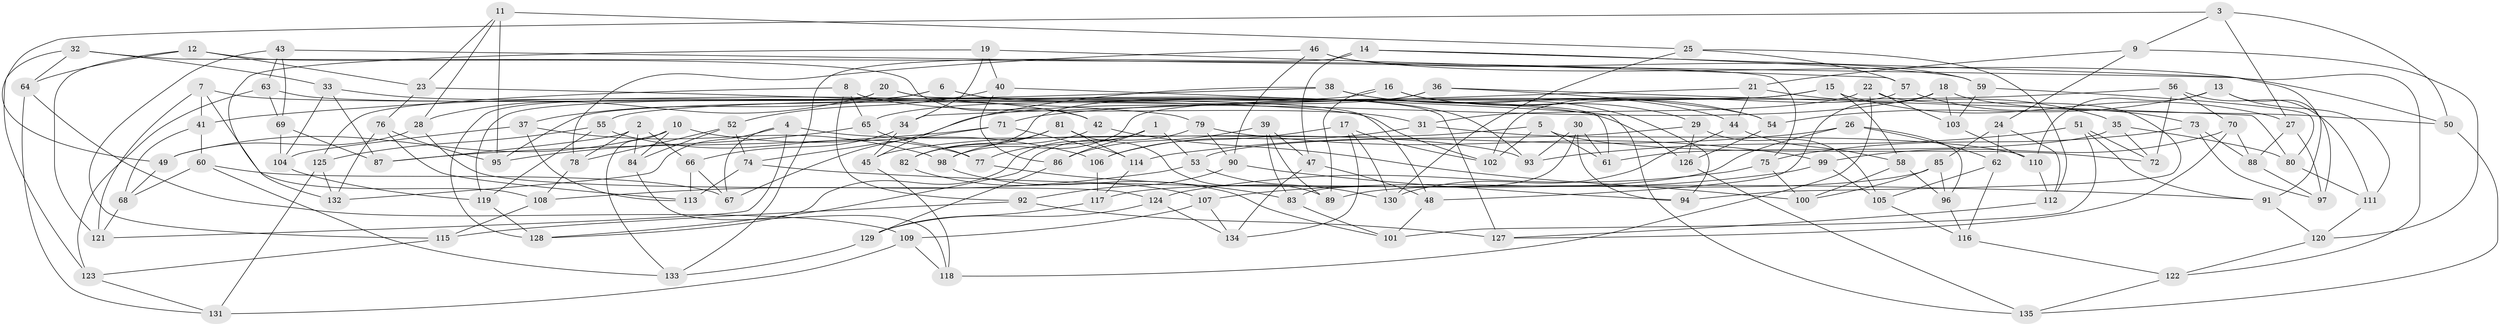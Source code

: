 // Generated by graph-tools (version 1.1) at 2025/57/03/09/25 04:57:10]
// undirected, 135 vertices, 270 edges
graph export_dot {
graph [start="1"]
  node [color=gray90,style=filled];
  1;
  2;
  3;
  4;
  5;
  6;
  7;
  8;
  9;
  10;
  11;
  12;
  13;
  14;
  15;
  16;
  17;
  18;
  19;
  20;
  21;
  22;
  23;
  24;
  25;
  26;
  27;
  28;
  29;
  30;
  31;
  32;
  33;
  34;
  35;
  36;
  37;
  38;
  39;
  40;
  41;
  42;
  43;
  44;
  45;
  46;
  47;
  48;
  49;
  50;
  51;
  52;
  53;
  54;
  55;
  56;
  57;
  58;
  59;
  60;
  61;
  62;
  63;
  64;
  65;
  66;
  67;
  68;
  69;
  70;
  71;
  72;
  73;
  74;
  75;
  76;
  77;
  78;
  79;
  80;
  81;
  82;
  83;
  84;
  85;
  86;
  87;
  88;
  89;
  90;
  91;
  92;
  93;
  94;
  95;
  96;
  97;
  98;
  99;
  100;
  101;
  102;
  103;
  104;
  105;
  106;
  107;
  108;
  109;
  110;
  111;
  112;
  113;
  114;
  115;
  116;
  117;
  118;
  119;
  120;
  121;
  122;
  123;
  124;
  125;
  126;
  127;
  128;
  129;
  130;
  131;
  132;
  133;
  134;
  135;
  1 -- 128;
  1 -- 77;
  1 -- 53;
  1 -- 86;
  2 -- 66;
  2 -- 84;
  2 -- 78;
  2 -- 87;
  3 -- 49;
  3 -- 27;
  3 -- 50;
  3 -- 9;
  4 -- 93;
  4 -- 121;
  4 -- 67;
  4 -- 132;
  5 -- 102;
  5 -- 45;
  5 -- 61;
  5 -- 72;
  6 -- 37;
  6 -- 48;
  6 -- 93;
  6 -- 119;
  7 -- 102;
  7 -- 41;
  7 -- 108;
  7 -- 121;
  8 -- 125;
  8 -- 31;
  8 -- 65;
  8 -- 92;
  9 -- 21;
  9 -- 24;
  9 -- 120;
  10 -- 106;
  10 -- 133;
  10 -- 49;
  10 -- 84;
  11 -- 28;
  11 -- 23;
  11 -- 95;
  11 -- 25;
  12 -- 42;
  12 -- 121;
  12 -- 23;
  12 -- 64;
  13 -- 97;
  13 -- 54;
  13 -- 110;
  13 -- 111;
  14 -- 59;
  14 -- 91;
  14 -- 133;
  14 -- 47;
  15 -- 27;
  15 -- 55;
  15 -- 98;
  15 -- 58;
  16 -- 95;
  16 -- 54;
  16 -- 89;
  16 -- 29;
  17 -- 130;
  17 -- 134;
  17 -- 102;
  17 -- 106;
  18 -- 103;
  18 -- 48;
  18 -- 50;
  18 -- 67;
  19 -- 34;
  19 -- 57;
  19 -- 40;
  19 -- 132;
  20 -- 127;
  20 -- 28;
  20 -- 61;
  20 -- 128;
  21 -- 44;
  21 -- 35;
  21 -- 34;
  22 -- 94;
  22 -- 31;
  22 -- 103;
  22 -- 118;
  23 -- 76;
  23 -- 79;
  24 -- 62;
  24 -- 85;
  24 -- 112;
  25 -- 130;
  25 -- 112;
  25 -- 57;
  26 -- 62;
  26 -- 96;
  26 -- 114;
  26 -- 117;
  27 -- 88;
  27 -- 97;
  28 -- 124;
  28 -- 49;
  29 -- 105;
  29 -- 126;
  29 -- 53;
  30 -- 94;
  30 -- 61;
  30 -- 93;
  30 -- 83;
  31 -- 106;
  31 -- 110;
  32 -- 64;
  32 -- 123;
  32 -- 33;
  32 -- 75;
  33 -- 104;
  33 -- 87;
  33 -- 42;
  34 -- 45;
  34 -- 66;
  35 -- 80;
  35 -- 61;
  35 -- 72;
  36 -- 65;
  36 -- 80;
  36 -- 82;
  36 -- 54;
  37 -- 104;
  37 -- 98;
  37 -- 113;
  38 -- 94;
  38 -- 45;
  38 -- 44;
  38 -- 41;
  39 -- 47;
  39 -- 83;
  39 -- 86;
  39 -- 89;
  40 -- 52;
  40 -- 135;
  40 -- 86;
  41 -- 68;
  41 -- 60;
  42 -- 100;
  42 -- 82;
  43 -- 115;
  43 -- 50;
  43 -- 69;
  43 -- 63;
  44 -- 58;
  44 -- 130;
  45 -- 118;
  46 -- 122;
  46 -- 78;
  46 -- 90;
  46 -- 59;
  47 -- 48;
  47 -- 134;
  48 -- 101;
  49 -- 68;
  50 -- 135;
  51 -- 91;
  51 -- 93;
  51 -- 72;
  51 -- 101;
  52 -- 78;
  52 -- 84;
  52 -- 74;
  53 -- 108;
  53 -- 130;
  54 -- 126;
  55 -- 119;
  55 -- 77;
  55 -- 125;
  56 -- 72;
  56 -- 71;
  56 -- 111;
  56 -- 70;
  57 -- 102;
  57 -- 73;
  58 -- 100;
  58 -- 96;
  59 -- 103;
  59 -- 80;
  60 -- 133;
  60 -- 68;
  60 -- 67;
  62 -- 116;
  62 -- 105;
  63 -- 123;
  63 -- 126;
  63 -- 69;
  64 -- 109;
  64 -- 131;
  65 -- 77;
  65 -- 95;
  66 -- 67;
  66 -- 113;
  68 -- 121;
  69 -- 87;
  69 -- 104;
  70 -- 88;
  70 -- 99;
  70 -- 127;
  71 -- 114;
  71 -- 87;
  71 -- 74;
  73 -- 75;
  73 -- 97;
  73 -- 88;
  74 -- 91;
  74 -- 113;
  75 -- 100;
  75 -- 124;
  76 -- 95;
  76 -- 113;
  76 -- 132;
  77 -- 83;
  78 -- 108;
  79 -- 99;
  79 -- 90;
  79 -- 128;
  80 -- 111;
  81 -- 98;
  81 -- 82;
  81 -- 114;
  81 -- 89;
  82 -- 107;
  83 -- 101;
  84 -- 118;
  85 -- 89;
  85 -- 100;
  85 -- 96;
  86 -- 129;
  88 -- 97;
  90 -- 94;
  90 -- 92;
  91 -- 120;
  92 -- 115;
  92 -- 127;
  96 -- 116;
  98 -- 101;
  99 -- 107;
  99 -- 105;
  103 -- 110;
  104 -- 119;
  105 -- 116;
  106 -- 117;
  107 -- 109;
  107 -- 134;
  108 -- 115;
  109 -- 131;
  109 -- 118;
  110 -- 112;
  111 -- 120;
  112 -- 127;
  114 -- 117;
  115 -- 123;
  116 -- 122;
  117 -- 129;
  119 -- 128;
  120 -- 122;
  122 -- 135;
  123 -- 131;
  124 -- 134;
  124 -- 129;
  125 -- 132;
  125 -- 131;
  126 -- 135;
  129 -- 133;
}
